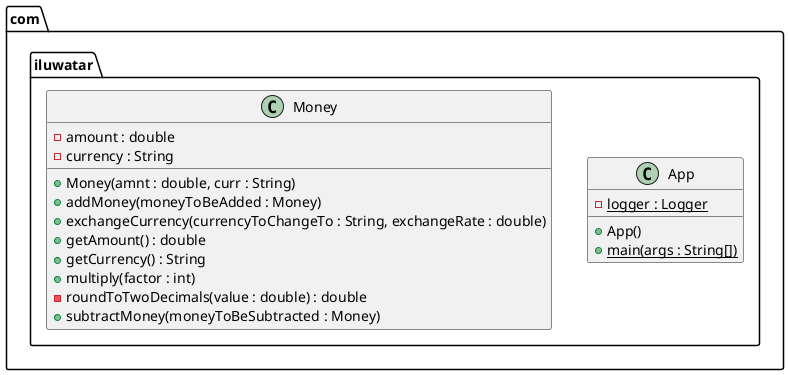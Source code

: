 @startuml
package com.iluwatar {
  class App {
    - logger : Logger {static}
    + App()
    + main(args : String[]) {static}
  }
  class Money {
    - amount : double
    - currency : String
    + Money(amnt : double, curr : String)
    + addMoney(moneyToBeAdded : Money)
    + exchangeCurrency(currencyToChangeTo : String, exchangeRate : double)
    + getAmount() : double
    + getCurrency() : String
    + multiply(factor : int)
    - roundToTwoDecimals(value : double) : double
    + subtractMoney(moneyToBeSubtracted : Money)
  }
}
@enduml